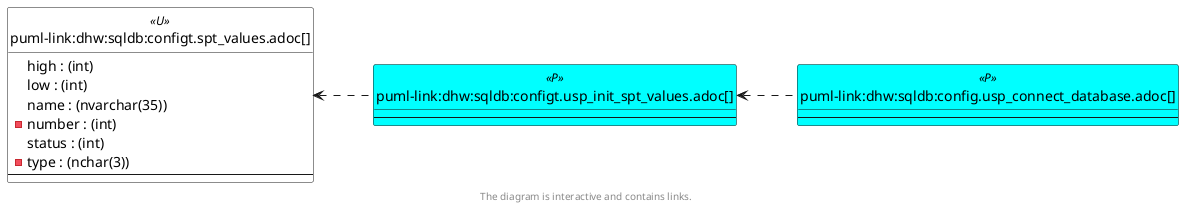 @startuml
left to right direction
'top to bottom direction
hide circle
'avoide "." issues:
set namespaceSeparator none


skinparam class {
  BackgroundColor White
  BackgroundColor<<FN>> Yellow
  BackgroundColor<<FS>> Yellow
  BackgroundColor<<FT>> LightGray
  BackgroundColor<<IF>> Yellow
  BackgroundColor<<IS>> Yellow
  BackgroundColor<<P>> Aqua
  BackgroundColor<<PC>> Aqua
  BackgroundColor<<SN>> Yellow
  BackgroundColor<<SO>> SlateBlue
  BackgroundColor<<TF>> LightGray
  BackgroundColor<<TR>> Tomato
  BackgroundColor<<U>> White
  BackgroundColor<<V>> WhiteSmoke
  BackgroundColor<<X>> Aqua
  BackgroundColor<<external>> AliceBlue
}


entity "puml-link:dhw:sqldb:config.usp_connect_database.adoc[]" as config.usp_connect_database << P >> {
  --
}

entity "puml-link:dhw:sqldb:configt.spt_values.adoc[]" as configT.spt_values << U >> {
  high : (int)
  low : (int)
  name : (nvarchar(35))
  - number : (int)
  status : (int)
  - type : (nchar(3))
  --
}

entity "puml-link:dhw:sqldb:configt.usp_init_spt_values.adoc[]" as configT.usp_init_spt_values << P >> {
  --
}

configT.spt_values <.. configT.usp_init_spt_values
configT.usp_init_spt_values <.. config.usp_connect_database
footer The diagram is interactive and contains links.
@enduml

